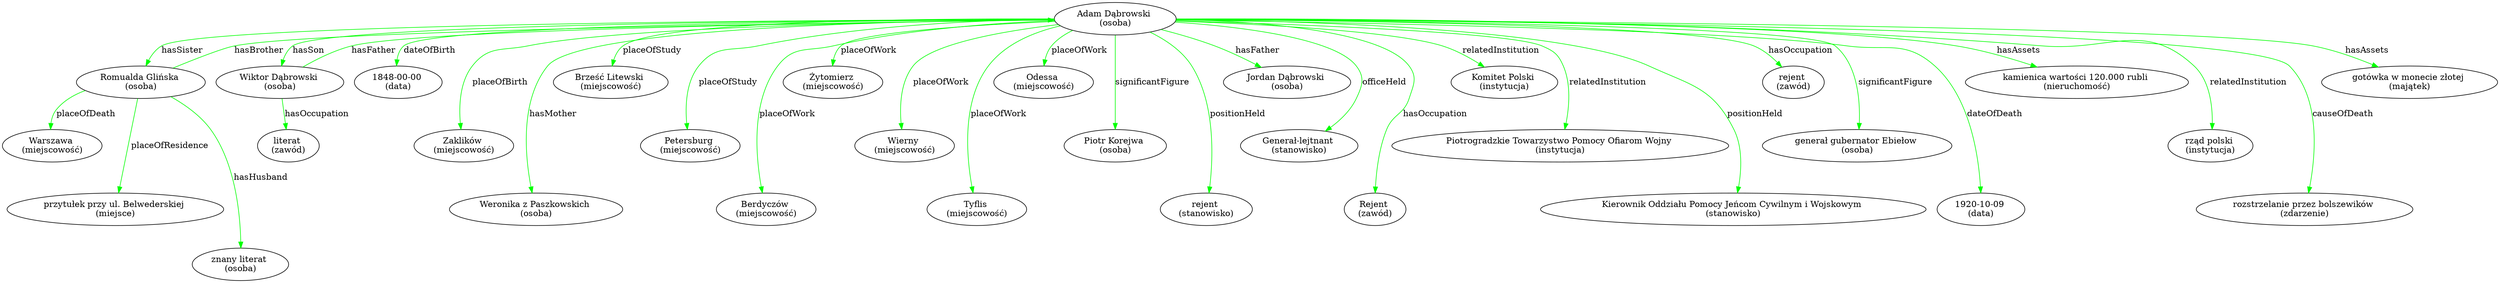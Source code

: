 digraph {
	"Adam Dąbrowski 
(osoba)"	[color=black,
		label="Adam Dąbrowski 
(osoba)"];
	"Romualda Glińska 
(osoba)"	[color=black,
		label="Romualda Glińska 
(osoba)"];
	"Adam Dąbrowski 
(osoba)" -> "Romualda Glińska 
(osoba)"	[color=green,
		label=hasSister];
	"Wiktor Dąbrowski 
(osoba)"	[color=black,
		label="Wiktor Dąbrowski 
(osoba)"];
	"Adam Dąbrowski 
(osoba)" -> "Wiktor Dąbrowski 
(osoba)"	[color=green,
		label=hasSon];
	"Adam Dąbrowski 
(osoba)" -> "1848-00-00 
(data)"	[color=green,
		label=dateOfBirth,
		minlen=1];
	"Adam Dąbrowski 
(osoba)" -> "Zaklików 
(miejscowość)"	[color=green,
		label=placeOfBirth,
		minlen=2];
	"Adam Dąbrowski 
(osoba)" -> "Weronika z Paszkowskich 
(osoba)"	[color=green,
		label=hasMother,
		minlen=3];
	"Adam Dąbrowski 
(osoba)" -> "Brześć Litewski 
(miejscowość)"	[color=green,
		label=placeOfStudy,
		minlen=1];
	"Adam Dąbrowski 
(osoba)" -> "Petersburg 
(miejscowość)"	[color=green,
		label=placeOfStudy,
		minlen=2];
	"Adam Dąbrowski 
(osoba)" -> "Berdyczów 
(miejscowość)"	[color=green,
		label=placeOfWork,
		minlen=3];
	"Adam Dąbrowski 
(osoba)" -> "Żytomierz 
(miejscowość)"	[color=green,
		label=placeOfWork,
		minlen=1];
	"Adam Dąbrowski 
(osoba)" -> "Wierny 
(miejscowość)"	[color=green,
		label=placeOfWork,
		minlen=2];
	"Adam Dąbrowski 
(osoba)" -> "Tyflis 
(miejscowość)"	[color=green,
		label=placeOfWork,
		minlen=3];
	"Adam Dąbrowski 
(osoba)" -> "Odessa 
(miejscowość)"	[color=green,
		label=placeOfWork,
		minlen=1];
	"Adam Dąbrowski 
(osoba)" -> "Piotr Korejwa 
(osoba)"	[color=green,
		label=significantFigure,
		minlen=2];
	"Adam Dąbrowski 
(osoba)" -> "rejent 
(stanowisko)"	[color=green,
		label=positionHeld,
		minlen=3];
	"Adam Dąbrowski 
(osoba)" -> "Jordan Dąbrowski 
(osoba)"	[color=green,
		label=hasFather,
		minlen=1];
	"Adam Dąbrowski 
(osoba)" -> "Generał-lejtnant 
(stanowisko)"	[color=green,
		label=officeHeld,
		minlen=2];
	"Adam Dąbrowski 
(osoba)" -> "Rejent 
(zawód)"	[color=green,
		label=hasOccupation,
		minlen=3];
	"Adam Dąbrowski 
(osoba)" -> "Komitet Polski 
(instytucja)"	[color=green,
		label=relatedInstitution,
		minlen=1];
	"Adam Dąbrowski 
(osoba)" -> "Piotrogradzkie Towarzystwo Pomocy Ofiarom Wojny 
(instytucja)"	[color=green,
		label=relatedInstitution,
		minlen=2];
	"Adam Dąbrowski 
(osoba)" -> "Kierownik Oddziału Pomocy Jeńcom Cywilnym i Wojskowym 
(stanowisko)"	[color=green,
		label=positionHeld,
		minlen=3];
	"Adam Dąbrowski 
(osoba)" -> "rejent 
(zawód)"	[color=green,
		label=hasOccupation,
		minlen=1];
	"Adam Dąbrowski 
(osoba)" -> "generał gubernator Ebiełow 
(osoba)"	[color=green,
		label=significantFigure,
		minlen=2];
	"Adam Dąbrowski 
(osoba)" -> "1920-10-09 
(data)"	[color=green,
		label=dateOfDeath,
		minlen=3];
	"Adam Dąbrowski 
(osoba)" -> "kamienica wartości 120.000 rubli 
(nieruchomość)"	[color=green,
		label=hasAssets,
		minlen=1];
	"Adam Dąbrowski 
(osoba)" -> "rząd polski 
(instytucja)"	[color=green,
		label=relatedInstitution,
		minlen=2];
	"Adam Dąbrowski 
(osoba)" -> "rozstrzelanie przez bolszewików 
(zdarzenie)"	[color=green,
		label=causeOfDeath,
		minlen=3];
	"Adam Dąbrowski 
(osoba)" -> "gotówka w monecie złotej 
(majątek)"	[color=green,
		label=hasAssets,
		minlen=1];
	"Romualda Glińska 
(osoba)" -> "Adam Dąbrowski 
(osoba)"	[color=green,
		label=hasBrother];
	"Romualda Glińska 
(osoba)" -> "Warszawa 
(miejscowość)"	[color=green,
		label=placeOfDeath,
		minlen=1];
	"Romualda Glińska 
(osoba)" -> "przytułek przy ul. Belwederskiej 
(miejsce)"	[color=green,
		label=placeOfResidence,
		minlen=2];
	"Romualda Glińska 
(osoba)" -> "znany literat 
(osoba)"	[color=green,
		label=hasHusband,
		minlen=3];
	"Wiktor Dąbrowski 
(osoba)" -> "Adam Dąbrowski 
(osoba)"	[color=green,
		label=hasFather];
	"Wiktor Dąbrowski 
(osoba)" -> "literat 
(zawód)"	[color=green,
		label=hasOccupation,
		minlen=1];
}
